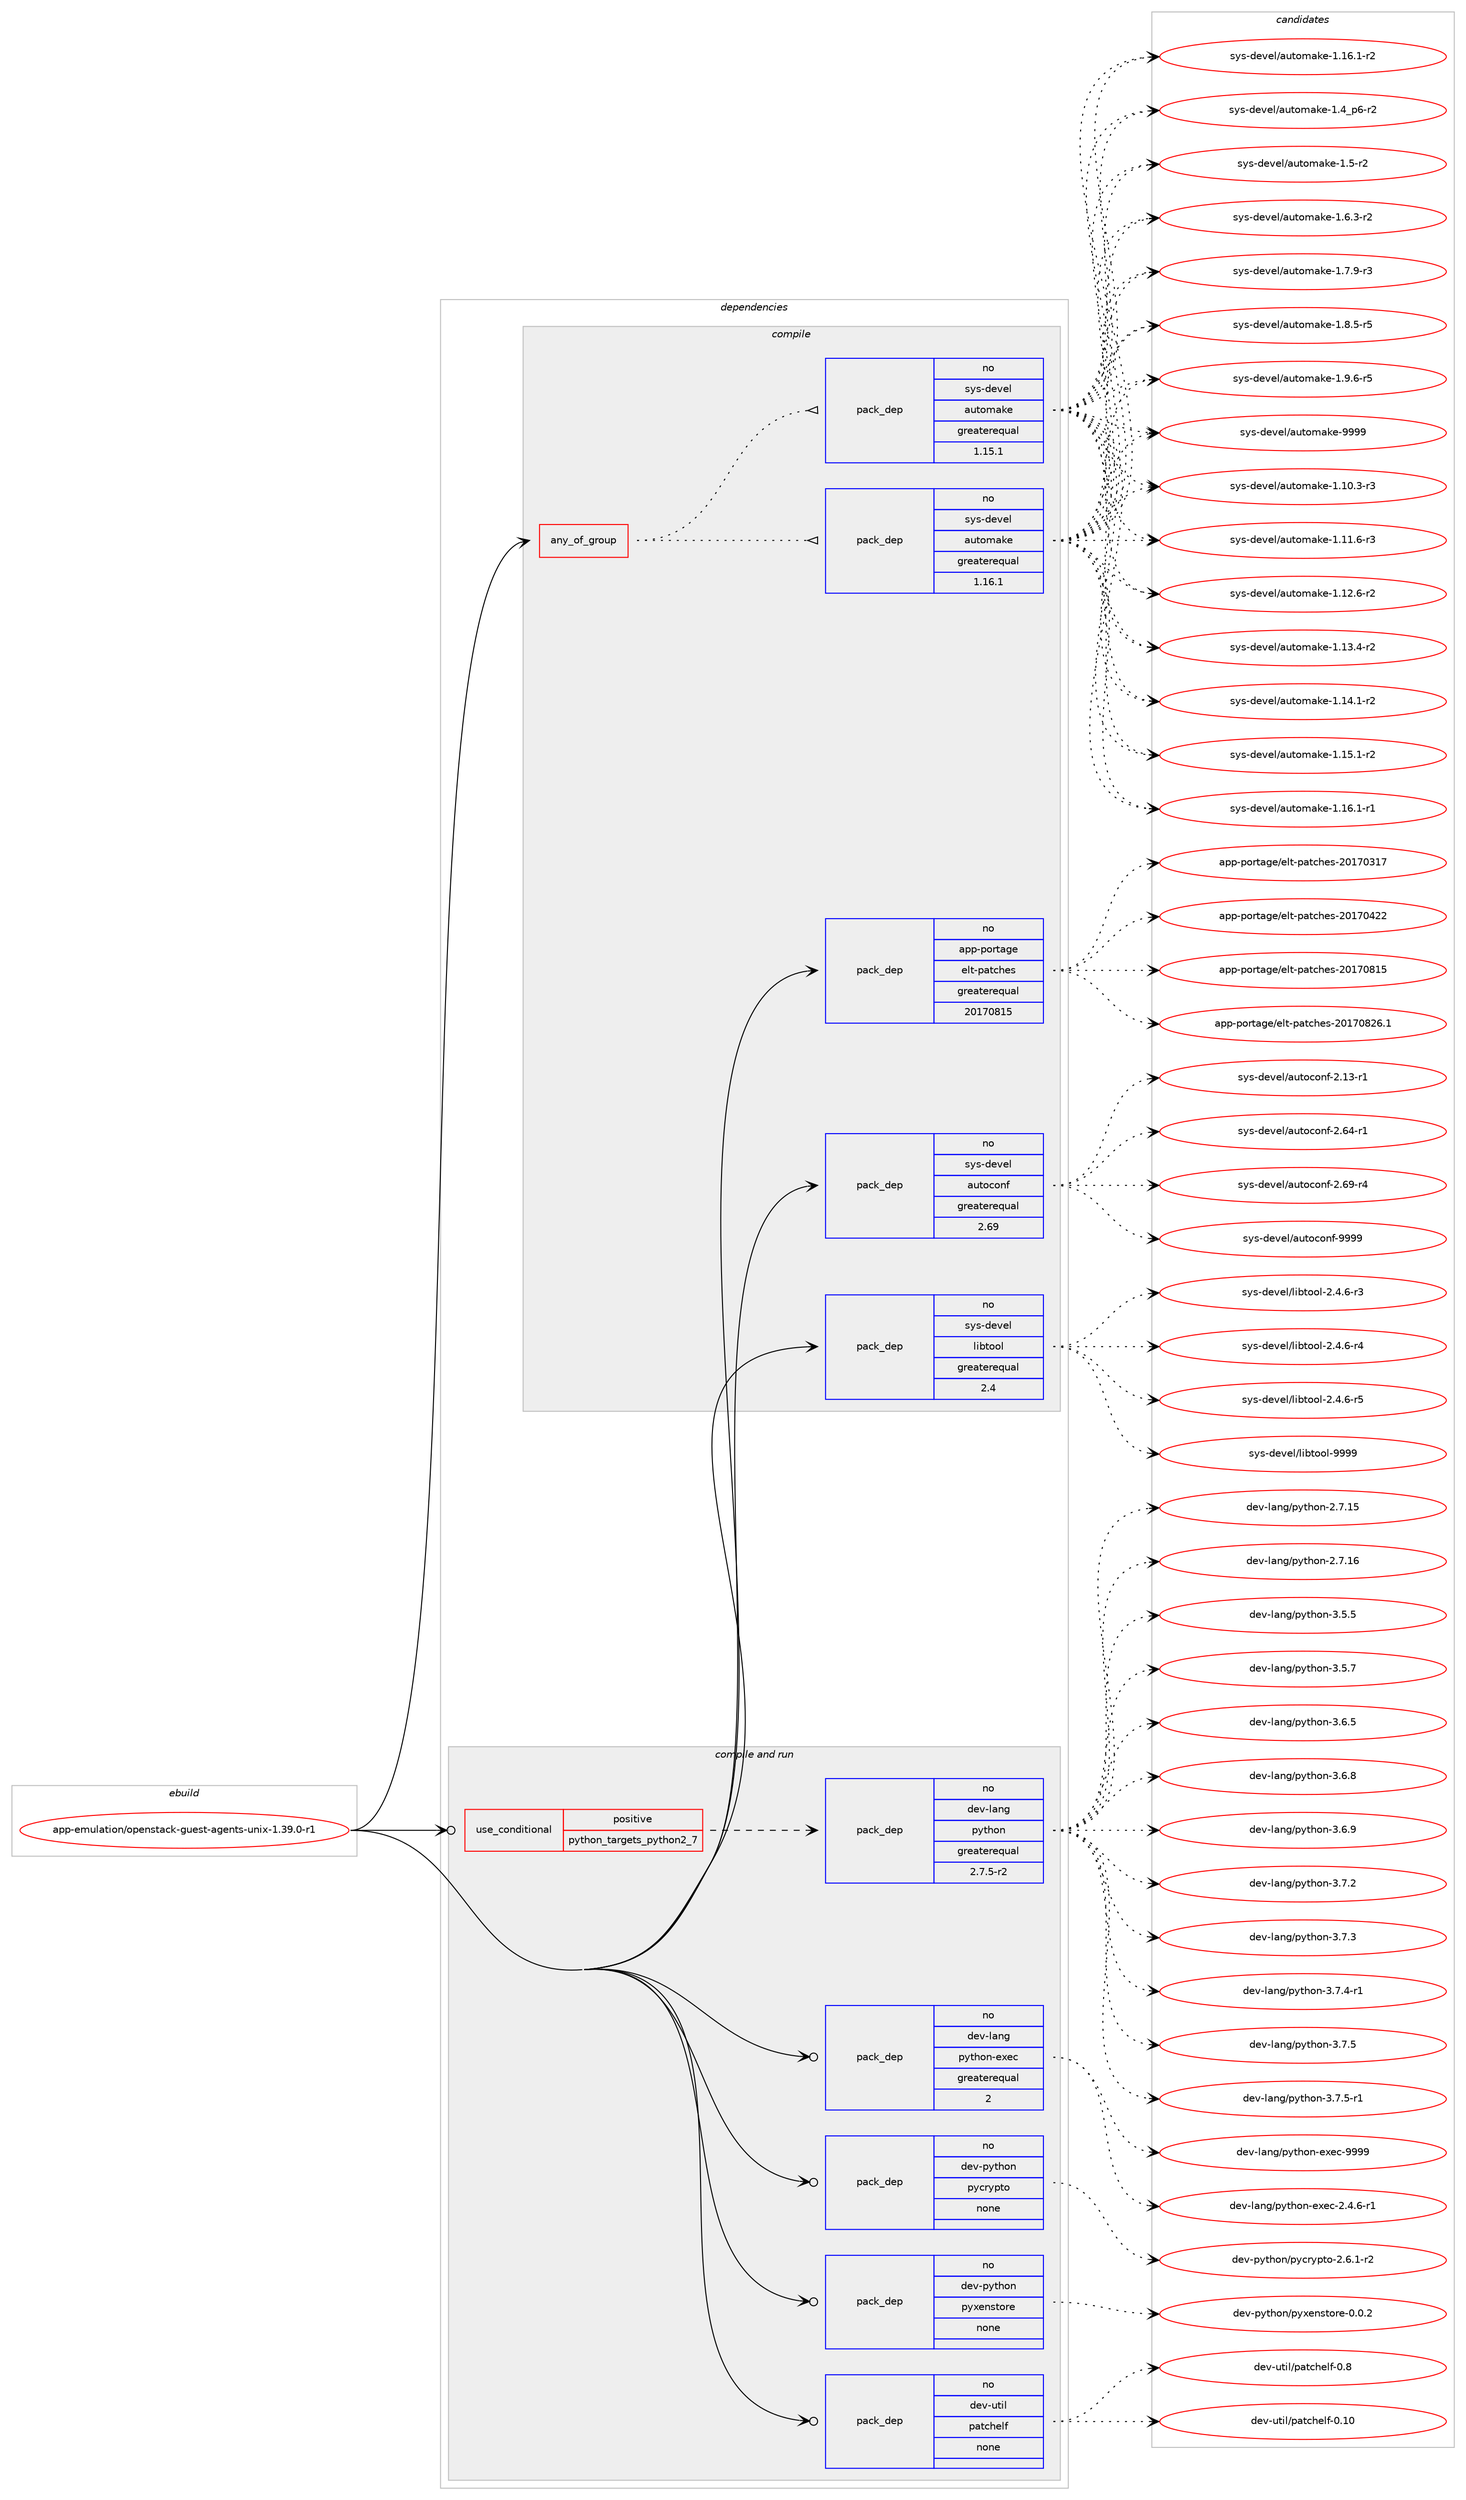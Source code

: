 digraph prolog {

# *************
# Graph options
# *************

newrank=true;
concentrate=true;
compound=true;
graph [rankdir=LR,fontname=Helvetica,fontsize=10,ranksep=1.5];#, ranksep=2.5, nodesep=0.2];
edge  [arrowhead=vee];
node  [fontname=Helvetica,fontsize=10];

# **********
# The ebuild
# **********

subgraph cluster_leftcol {
color=gray;
rank=same;
label=<<i>ebuild</i>>;
id [label="app-emulation/openstack-guest-agents-unix-1.39.0-r1", color=red, width=4, href="../app-emulation/openstack-guest-agents-unix-1.39.0-r1.svg"];
}

# ****************
# The dependencies
# ****************

subgraph cluster_midcol {
color=gray;
label=<<i>dependencies</i>>;
subgraph cluster_compile {
fillcolor="#eeeeee";
style=filled;
label=<<i>compile</i>>;
subgraph any8521 {
dependency487279 [label=<<TABLE BORDER="0" CELLBORDER="1" CELLSPACING="0" CELLPADDING="4"><TR><TD CELLPADDING="10">any_of_group</TD></TR></TABLE>>, shape=none, color=red];subgraph pack362495 {
dependency487280 [label=<<TABLE BORDER="0" CELLBORDER="1" CELLSPACING="0" CELLPADDING="4" WIDTH="220"><TR><TD ROWSPAN="6" CELLPADDING="30">pack_dep</TD></TR><TR><TD WIDTH="110">no</TD></TR><TR><TD>sys-devel</TD></TR><TR><TD>automake</TD></TR><TR><TD>greaterequal</TD></TR><TR><TD>1.16.1</TD></TR></TABLE>>, shape=none, color=blue];
}
dependency487279:e -> dependency487280:w [weight=20,style="dotted",arrowhead="oinv"];
subgraph pack362496 {
dependency487281 [label=<<TABLE BORDER="0" CELLBORDER="1" CELLSPACING="0" CELLPADDING="4" WIDTH="220"><TR><TD ROWSPAN="6" CELLPADDING="30">pack_dep</TD></TR><TR><TD WIDTH="110">no</TD></TR><TR><TD>sys-devel</TD></TR><TR><TD>automake</TD></TR><TR><TD>greaterequal</TD></TR><TR><TD>1.15.1</TD></TR></TABLE>>, shape=none, color=blue];
}
dependency487279:e -> dependency487281:w [weight=20,style="dotted",arrowhead="oinv"];
}
id:e -> dependency487279:w [weight=20,style="solid",arrowhead="vee"];
subgraph pack362497 {
dependency487282 [label=<<TABLE BORDER="0" CELLBORDER="1" CELLSPACING="0" CELLPADDING="4" WIDTH="220"><TR><TD ROWSPAN="6" CELLPADDING="30">pack_dep</TD></TR><TR><TD WIDTH="110">no</TD></TR><TR><TD>app-portage</TD></TR><TR><TD>elt-patches</TD></TR><TR><TD>greaterequal</TD></TR><TR><TD>20170815</TD></TR></TABLE>>, shape=none, color=blue];
}
id:e -> dependency487282:w [weight=20,style="solid",arrowhead="vee"];
subgraph pack362498 {
dependency487283 [label=<<TABLE BORDER="0" CELLBORDER="1" CELLSPACING="0" CELLPADDING="4" WIDTH="220"><TR><TD ROWSPAN="6" CELLPADDING="30">pack_dep</TD></TR><TR><TD WIDTH="110">no</TD></TR><TR><TD>sys-devel</TD></TR><TR><TD>autoconf</TD></TR><TR><TD>greaterequal</TD></TR><TR><TD>2.69</TD></TR></TABLE>>, shape=none, color=blue];
}
id:e -> dependency487283:w [weight=20,style="solid",arrowhead="vee"];
subgraph pack362499 {
dependency487284 [label=<<TABLE BORDER="0" CELLBORDER="1" CELLSPACING="0" CELLPADDING="4" WIDTH="220"><TR><TD ROWSPAN="6" CELLPADDING="30">pack_dep</TD></TR><TR><TD WIDTH="110">no</TD></TR><TR><TD>sys-devel</TD></TR><TR><TD>libtool</TD></TR><TR><TD>greaterequal</TD></TR><TR><TD>2.4</TD></TR></TABLE>>, shape=none, color=blue];
}
id:e -> dependency487284:w [weight=20,style="solid",arrowhead="vee"];
}
subgraph cluster_compileandrun {
fillcolor="#eeeeee";
style=filled;
label=<<i>compile and run</i>>;
subgraph cond115955 {
dependency487285 [label=<<TABLE BORDER="0" CELLBORDER="1" CELLSPACING="0" CELLPADDING="4"><TR><TD ROWSPAN="3" CELLPADDING="10">use_conditional</TD></TR><TR><TD>positive</TD></TR><TR><TD>python_targets_python2_7</TD></TR></TABLE>>, shape=none, color=red];
subgraph pack362500 {
dependency487286 [label=<<TABLE BORDER="0" CELLBORDER="1" CELLSPACING="0" CELLPADDING="4" WIDTH="220"><TR><TD ROWSPAN="6" CELLPADDING="30">pack_dep</TD></TR><TR><TD WIDTH="110">no</TD></TR><TR><TD>dev-lang</TD></TR><TR><TD>python</TD></TR><TR><TD>greaterequal</TD></TR><TR><TD>2.7.5-r2</TD></TR></TABLE>>, shape=none, color=blue];
}
dependency487285:e -> dependency487286:w [weight=20,style="dashed",arrowhead="vee"];
}
id:e -> dependency487285:w [weight=20,style="solid",arrowhead="odotvee"];
subgraph pack362501 {
dependency487287 [label=<<TABLE BORDER="0" CELLBORDER="1" CELLSPACING="0" CELLPADDING="4" WIDTH="220"><TR><TD ROWSPAN="6" CELLPADDING="30">pack_dep</TD></TR><TR><TD WIDTH="110">no</TD></TR><TR><TD>dev-lang</TD></TR><TR><TD>python-exec</TD></TR><TR><TD>greaterequal</TD></TR><TR><TD>2</TD></TR></TABLE>>, shape=none, color=blue];
}
id:e -> dependency487287:w [weight=20,style="solid",arrowhead="odotvee"];
subgraph pack362502 {
dependency487288 [label=<<TABLE BORDER="0" CELLBORDER="1" CELLSPACING="0" CELLPADDING="4" WIDTH="220"><TR><TD ROWSPAN="6" CELLPADDING="30">pack_dep</TD></TR><TR><TD WIDTH="110">no</TD></TR><TR><TD>dev-python</TD></TR><TR><TD>pycrypto</TD></TR><TR><TD>none</TD></TR><TR><TD></TD></TR></TABLE>>, shape=none, color=blue];
}
id:e -> dependency487288:w [weight=20,style="solid",arrowhead="odotvee"];
subgraph pack362503 {
dependency487289 [label=<<TABLE BORDER="0" CELLBORDER="1" CELLSPACING="0" CELLPADDING="4" WIDTH="220"><TR><TD ROWSPAN="6" CELLPADDING="30">pack_dep</TD></TR><TR><TD WIDTH="110">no</TD></TR><TR><TD>dev-python</TD></TR><TR><TD>pyxenstore</TD></TR><TR><TD>none</TD></TR><TR><TD></TD></TR></TABLE>>, shape=none, color=blue];
}
id:e -> dependency487289:w [weight=20,style="solid",arrowhead="odotvee"];
subgraph pack362504 {
dependency487290 [label=<<TABLE BORDER="0" CELLBORDER="1" CELLSPACING="0" CELLPADDING="4" WIDTH="220"><TR><TD ROWSPAN="6" CELLPADDING="30">pack_dep</TD></TR><TR><TD WIDTH="110">no</TD></TR><TR><TD>dev-util</TD></TR><TR><TD>patchelf</TD></TR><TR><TD>none</TD></TR><TR><TD></TD></TR></TABLE>>, shape=none, color=blue];
}
id:e -> dependency487290:w [weight=20,style="solid",arrowhead="odotvee"];
}
subgraph cluster_run {
fillcolor="#eeeeee";
style=filled;
label=<<i>run</i>>;
}
}

# **************
# The candidates
# **************

subgraph cluster_choices {
rank=same;
color=gray;
label=<<i>candidates</i>>;

subgraph choice362495 {
color=black;
nodesep=1;
choice11512111545100101118101108479711711611110997107101454946494846514511451 [label="sys-devel/automake-1.10.3-r3", color=red, width=4,href="../sys-devel/automake-1.10.3-r3.svg"];
choice11512111545100101118101108479711711611110997107101454946494946544511451 [label="sys-devel/automake-1.11.6-r3", color=red, width=4,href="../sys-devel/automake-1.11.6-r3.svg"];
choice11512111545100101118101108479711711611110997107101454946495046544511450 [label="sys-devel/automake-1.12.6-r2", color=red, width=4,href="../sys-devel/automake-1.12.6-r2.svg"];
choice11512111545100101118101108479711711611110997107101454946495146524511450 [label="sys-devel/automake-1.13.4-r2", color=red, width=4,href="../sys-devel/automake-1.13.4-r2.svg"];
choice11512111545100101118101108479711711611110997107101454946495246494511450 [label="sys-devel/automake-1.14.1-r2", color=red, width=4,href="../sys-devel/automake-1.14.1-r2.svg"];
choice11512111545100101118101108479711711611110997107101454946495346494511450 [label="sys-devel/automake-1.15.1-r2", color=red, width=4,href="../sys-devel/automake-1.15.1-r2.svg"];
choice11512111545100101118101108479711711611110997107101454946495446494511449 [label="sys-devel/automake-1.16.1-r1", color=red, width=4,href="../sys-devel/automake-1.16.1-r1.svg"];
choice11512111545100101118101108479711711611110997107101454946495446494511450 [label="sys-devel/automake-1.16.1-r2", color=red, width=4,href="../sys-devel/automake-1.16.1-r2.svg"];
choice115121115451001011181011084797117116111109971071014549465295112544511450 [label="sys-devel/automake-1.4_p6-r2", color=red, width=4,href="../sys-devel/automake-1.4_p6-r2.svg"];
choice11512111545100101118101108479711711611110997107101454946534511450 [label="sys-devel/automake-1.5-r2", color=red, width=4,href="../sys-devel/automake-1.5-r2.svg"];
choice115121115451001011181011084797117116111109971071014549465446514511450 [label="sys-devel/automake-1.6.3-r2", color=red, width=4,href="../sys-devel/automake-1.6.3-r2.svg"];
choice115121115451001011181011084797117116111109971071014549465546574511451 [label="sys-devel/automake-1.7.9-r3", color=red, width=4,href="../sys-devel/automake-1.7.9-r3.svg"];
choice115121115451001011181011084797117116111109971071014549465646534511453 [label="sys-devel/automake-1.8.5-r5", color=red, width=4,href="../sys-devel/automake-1.8.5-r5.svg"];
choice115121115451001011181011084797117116111109971071014549465746544511453 [label="sys-devel/automake-1.9.6-r5", color=red, width=4,href="../sys-devel/automake-1.9.6-r5.svg"];
choice115121115451001011181011084797117116111109971071014557575757 [label="sys-devel/automake-9999", color=red, width=4,href="../sys-devel/automake-9999.svg"];
dependency487280:e -> choice11512111545100101118101108479711711611110997107101454946494846514511451:w [style=dotted,weight="100"];
dependency487280:e -> choice11512111545100101118101108479711711611110997107101454946494946544511451:w [style=dotted,weight="100"];
dependency487280:e -> choice11512111545100101118101108479711711611110997107101454946495046544511450:w [style=dotted,weight="100"];
dependency487280:e -> choice11512111545100101118101108479711711611110997107101454946495146524511450:w [style=dotted,weight="100"];
dependency487280:e -> choice11512111545100101118101108479711711611110997107101454946495246494511450:w [style=dotted,weight="100"];
dependency487280:e -> choice11512111545100101118101108479711711611110997107101454946495346494511450:w [style=dotted,weight="100"];
dependency487280:e -> choice11512111545100101118101108479711711611110997107101454946495446494511449:w [style=dotted,weight="100"];
dependency487280:e -> choice11512111545100101118101108479711711611110997107101454946495446494511450:w [style=dotted,weight="100"];
dependency487280:e -> choice115121115451001011181011084797117116111109971071014549465295112544511450:w [style=dotted,weight="100"];
dependency487280:e -> choice11512111545100101118101108479711711611110997107101454946534511450:w [style=dotted,weight="100"];
dependency487280:e -> choice115121115451001011181011084797117116111109971071014549465446514511450:w [style=dotted,weight="100"];
dependency487280:e -> choice115121115451001011181011084797117116111109971071014549465546574511451:w [style=dotted,weight="100"];
dependency487280:e -> choice115121115451001011181011084797117116111109971071014549465646534511453:w [style=dotted,weight="100"];
dependency487280:e -> choice115121115451001011181011084797117116111109971071014549465746544511453:w [style=dotted,weight="100"];
dependency487280:e -> choice115121115451001011181011084797117116111109971071014557575757:w [style=dotted,weight="100"];
}
subgraph choice362496 {
color=black;
nodesep=1;
choice11512111545100101118101108479711711611110997107101454946494846514511451 [label="sys-devel/automake-1.10.3-r3", color=red, width=4,href="../sys-devel/automake-1.10.3-r3.svg"];
choice11512111545100101118101108479711711611110997107101454946494946544511451 [label="sys-devel/automake-1.11.6-r3", color=red, width=4,href="../sys-devel/automake-1.11.6-r3.svg"];
choice11512111545100101118101108479711711611110997107101454946495046544511450 [label="sys-devel/automake-1.12.6-r2", color=red, width=4,href="../sys-devel/automake-1.12.6-r2.svg"];
choice11512111545100101118101108479711711611110997107101454946495146524511450 [label="sys-devel/automake-1.13.4-r2", color=red, width=4,href="../sys-devel/automake-1.13.4-r2.svg"];
choice11512111545100101118101108479711711611110997107101454946495246494511450 [label="sys-devel/automake-1.14.1-r2", color=red, width=4,href="../sys-devel/automake-1.14.1-r2.svg"];
choice11512111545100101118101108479711711611110997107101454946495346494511450 [label="sys-devel/automake-1.15.1-r2", color=red, width=4,href="../sys-devel/automake-1.15.1-r2.svg"];
choice11512111545100101118101108479711711611110997107101454946495446494511449 [label="sys-devel/automake-1.16.1-r1", color=red, width=4,href="../sys-devel/automake-1.16.1-r1.svg"];
choice11512111545100101118101108479711711611110997107101454946495446494511450 [label="sys-devel/automake-1.16.1-r2", color=red, width=4,href="../sys-devel/automake-1.16.1-r2.svg"];
choice115121115451001011181011084797117116111109971071014549465295112544511450 [label="sys-devel/automake-1.4_p6-r2", color=red, width=4,href="../sys-devel/automake-1.4_p6-r2.svg"];
choice11512111545100101118101108479711711611110997107101454946534511450 [label="sys-devel/automake-1.5-r2", color=red, width=4,href="../sys-devel/automake-1.5-r2.svg"];
choice115121115451001011181011084797117116111109971071014549465446514511450 [label="sys-devel/automake-1.6.3-r2", color=red, width=4,href="../sys-devel/automake-1.6.3-r2.svg"];
choice115121115451001011181011084797117116111109971071014549465546574511451 [label="sys-devel/automake-1.7.9-r3", color=red, width=4,href="../sys-devel/automake-1.7.9-r3.svg"];
choice115121115451001011181011084797117116111109971071014549465646534511453 [label="sys-devel/automake-1.8.5-r5", color=red, width=4,href="../sys-devel/automake-1.8.5-r5.svg"];
choice115121115451001011181011084797117116111109971071014549465746544511453 [label="sys-devel/automake-1.9.6-r5", color=red, width=4,href="../sys-devel/automake-1.9.6-r5.svg"];
choice115121115451001011181011084797117116111109971071014557575757 [label="sys-devel/automake-9999", color=red, width=4,href="../sys-devel/automake-9999.svg"];
dependency487281:e -> choice11512111545100101118101108479711711611110997107101454946494846514511451:w [style=dotted,weight="100"];
dependency487281:e -> choice11512111545100101118101108479711711611110997107101454946494946544511451:w [style=dotted,weight="100"];
dependency487281:e -> choice11512111545100101118101108479711711611110997107101454946495046544511450:w [style=dotted,weight="100"];
dependency487281:e -> choice11512111545100101118101108479711711611110997107101454946495146524511450:w [style=dotted,weight="100"];
dependency487281:e -> choice11512111545100101118101108479711711611110997107101454946495246494511450:w [style=dotted,weight="100"];
dependency487281:e -> choice11512111545100101118101108479711711611110997107101454946495346494511450:w [style=dotted,weight="100"];
dependency487281:e -> choice11512111545100101118101108479711711611110997107101454946495446494511449:w [style=dotted,weight="100"];
dependency487281:e -> choice11512111545100101118101108479711711611110997107101454946495446494511450:w [style=dotted,weight="100"];
dependency487281:e -> choice115121115451001011181011084797117116111109971071014549465295112544511450:w [style=dotted,weight="100"];
dependency487281:e -> choice11512111545100101118101108479711711611110997107101454946534511450:w [style=dotted,weight="100"];
dependency487281:e -> choice115121115451001011181011084797117116111109971071014549465446514511450:w [style=dotted,weight="100"];
dependency487281:e -> choice115121115451001011181011084797117116111109971071014549465546574511451:w [style=dotted,weight="100"];
dependency487281:e -> choice115121115451001011181011084797117116111109971071014549465646534511453:w [style=dotted,weight="100"];
dependency487281:e -> choice115121115451001011181011084797117116111109971071014549465746544511453:w [style=dotted,weight="100"];
dependency487281:e -> choice115121115451001011181011084797117116111109971071014557575757:w [style=dotted,weight="100"];
}
subgraph choice362497 {
color=black;
nodesep=1;
choice97112112451121111141169710310147101108116451129711699104101115455048495548514955 [label="app-portage/elt-patches-20170317", color=red, width=4,href="../app-portage/elt-patches-20170317.svg"];
choice97112112451121111141169710310147101108116451129711699104101115455048495548525050 [label="app-portage/elt-patches-20170422", color=red, width=4,href="../app-portage/elt-patches-20170422.svg"];
choice97112112451121111141169710310147101108116451129711699104101115455048495548564953 [label="app-portage/elt-patches-20170815", color=red, width=4,href="../app-portage/elt-patches-20170815.svg"];
choice971121124511211111411697103101471011081164511297116991041011154550484955485650544649 [label="app-portage/elt-patches-20170826.1", color=red, width=4,href="../app-portage/elt-patches-20170826.1.svg"];
dependency487282:e -> choice97112112451121111141169710310147101108116451129711699104101115455048495548514955:w [style=dotted,weight="100"];
dependency487282:e -> choice97112112451121111141169710310147101108116451129711699104101115455048495548525050:w [style=dotted,weight="100"];
dependency487282:e -> choice97112112451121111141169710310147101108116451129711699104101115455048495548564953:w [style=dotted,weight="100"];
dependency487282:e -> choice971121124511211111411697103101471011081164511297116991041011154550484955485650544649:w [style=dotted,weight="100"];
}
subgraph choice362498 {
color=black;
nodesep=1;
choice1151211154510010111810110847971171161119911111010245504649514511449 [label="sys-devel/autoconf-2.13-r1", color=red, width=4,href="../sys-devel/autoconf-2.13-r1.svg"];
choice1151211154510010111810110847971171161119911111010245504654524511449 [label="sys-devel/autoconf-2.64-r1", color=red, width=4,href="../sys-devel/autoconf-2.64-r1.svg"];
choice1151211154510010111810110847971171161119911111010245504654574511452 [label="sys-devel/autoconf-2.69-r4", color=red, width=4,href="../sys-devel/autoconf-2.69-r4.svg"];
choice115121115451001011181011084797117116111991111101024557575757 [label="sys-devel/autoconf-9999", color=red, width=4,href="../sys-devel/autoconf-9999.svg"];
dependency487283:e -> choice1151211154510010111810110847971171161119911111010245504649514511449:w [style=dotted,weight="100"];
dependency487283:e -> choice1151211154510010111810110847971171161119911111010245504654524511449:w [style=dotted,weight="100"];
dependency487283:e -> choice1151211154510010111810110847971171161119911111010245504654574511452:w [style=dotted,weight="100"];
dependency487283:e -> choice115121115451001011181011084797117116111991111101024557575757:w [style=dotted,weight="100"];
}
subgraph choice362499 {
color=black;
nodesep=1;
choice1151211154510010111810110847108105981161111111084550465246544511451 [label="sys-devel/libtool-2.4.6-r3", color=red, width=4,href="../sys-devel/libtool-2.4.6-r3.svg"];
choice1151211154510010111810110847108105981161111111084550465246544511452 [label="sys-devel/libtool-2.4.6-r4", color=red, width=4,href="../sys-devel/libtool-2.4.6-r4.svg"];
choice1151211154510010111810110847108105981161111111084550465246544511453 [label="sys-devel/libtool-2.4.6-r5", color=red, width=4,href="../sys-devel/libtool-2.4.6-r5.svg"];
choice1151211154510010111810110847108105981161111111084557575757 [label="sys-devel/libtool-9999", color=red, width=4,href="../sys-devel/libtool-9999.svg"];
dependency487284:e -> choice1151211154510010111810110847108105981161111111084550465246544511451:w [style=dotted,weight="100"];
dependency487284:e -> choice1151211154510010111810110847108105981161111111084550465246544511452:w [style=dotted,weight="100"];
dependency487284:e -> choice1151211154510010111810110847108105981161111111084550465246544511453:w [style=dotted,weight="100"];
dependency487284:e -> choice1151211154510010111810110847108105981161111111084557575757:w [style=dotted,weight="100"];
}
subgraph choice362500 {
color=black;
nodesep=1;
choice10010111845108971101034711212111610411111045504655464953 [label="dev-lang/python-2.7.15", color=red, width=4,href="../dev-lang/python-2.7.15.svg"];
choice10010111845108971101034711212111610411111045504655464954 [label="dev-lang/python-2.7.16", color=red, width=4,href="../dev-lang/python-2.7.16.svg"];
choice100101118451089711010347112121116104111110455146534653 [label="dev-lang/python-3.5.5", color=red, width=4,href="../dev-lang/python-3.5.5.svg"];
choice100101118451089711010347112121116104111110455146534655 [label="dev-lang/python-3.5.7", color=red, width=4,href="../dev-lang/python-3.5.7.svg"];
choice100101118451089711010347112121116104111110455146544653 [label="dev-lang/python-3.6.5", color=red, width=4,href="../dev-lang/python-3.6.5.svg"];
choice100101118451089711010347112121116104111110455146544656 [label="dev-lang/python-3.6.8", color=red, width=4,href="../dev-lang/python-3.6.8.svg"];
choice100101118451089711010347112121116104111110455146544657 [label="dev-lang/python-3.6.9", color=red, width=4,href="../dev-lang/python-3.6.9.svg"];
choice100101118451089711010347112121116104111110455146554650 [label="dev-lang/python-3.7.2", color=red, width=4,href="../dev-lang/python-3.7.2.svg"];
choice100101118451089711010347112121116104111110455146554651 [label="dev-lang/python-3.7.3", color=red, width=4,href="../dev-lang/python-3.7.3.svg"];
choice1001011184510897110103471121211161041111104551465546524511449 [label="dev-lang/python-3.7.4-r1", color=red, width=4,href="../dev-lang/python-3.7.4-r1.svg"];
choice100101118451089711010347112121116104111110455146554653 [label="dev-lang/python-3.7.5", color=red, width=4,href="../dev-lang/python-3.7.5.svg"];
choice1001011184510897110103471121211161041111104551465546534511449 [label="dev-lang/python-3.7.5-r1", color=red, width=4,href="../dev-lang/python-3.7.5-r1.svg"];
dependency487286:e -> choice10010111845108971101034711212111610411111045504655464953:w [style=dotted,weight="100"];
dependency487286:e -> choice10010111845108971101034711212111610411111045504655464954:w [style=dotted,weight="100"];
dependency487286:e -> choice100101118451089711010347112121116104111110455146534653:w [style=dotted,weight="100"];
dependency487286:e -> choice100101118451089711010347112121116104111110455146534655:w [style=dotted,weight="100"];
dependency487286:e -> choice100101118451089711010347112121116104111110455146544653:w [style=dotted,weight="100"];
dependency487286:e -> choice100101118451089711010347112121116104111110455146544656:w [style=dotted,weight="100"];
dependency487286:e -> choice100101118451089711010347112121116104111110455146544657:w [style=dotted,weight="100"];
dependency487286:e -> choice100101118451089711010347112121116104111110455146554650:w [style=dotted,weight="100"];
dependency487286:e -> choice100101118451089711010347112121116104111110455146554651:w [style=dotted,weight="100"];
dependency487286:e -> choice1001011184510897110103471121211161041111104551465546524511449:w [style=dotted,weight="100"];
dependency487286:e -> choice100101118451089711010347112121116104111110455146554653:w [style=dotted,weight="100"];
dependency487286:e -> choice1001011184510897110103471121211161041111104551465546534511449:w [style=dotted,weight="100"];
}
subgraph choice362501 {
color=black;
nodesep=1;
choice10010111845108971101034711212111610411111045101120101994550465246544511449 [label="dev-lang/python-exec-2.4.6-r1", color=red, width=4,href="../dev-lang/python-exec-2.4.6-r1.svg"];
choice10010111845108971101034711212111610411111045101120101994557575757 [label="dev-lang/python-exec-9999", color=red, width=4,href="../dev-lang/python-exec-9999.svg"];
dependency487287:e -> choice10010111845108971101034711212111610411111045101120101994550465246544511449:w [style=dotted,weight="100"];
dependency487287:e -> choice10010111845108971101034711212111610411111045101120101994557575757:w [style=dotted,weight="100"];
}
subgraph choice362502 {
color=black;
nodesep=1;
choice1001011184511212111610411111047112121991141211121161114550465446494511450 [label="dev-python/pycrypto-2.6.1-r2", color=red, width=4,href="../dev-python/pycrypto-2.6.1-r2.svg"];
dependency487288:e -> choice1001011184511212111610411111047112121991141211121161114550465446494511450:w [style=dotted,weight="100"];
}
subgraph choice362503 {
color=black;
nodesep=1;
choice1001011184511212111610411111047112121120101110115116111114101454846484650 [label="dev-python/pyxenstore-0.0.2", color=red, width=4,href="../dev-python/pyxenstore-0.0.2.svg"];
dependency487289:e -> choice1001011184511212111610411111047112121120101110115116111114101454846484650:w [style=dotted,weight="100"];
}
subgraph choice362504 {
color=black;
nodesep=1;
choice100101118451171161051084711297116991041011081024548464948 [label="dev-util/patchelf-0.10", color=red, width=4,href="../dev-util/patchelf-0.10.svg"];
choice1001011184511711610510847112971169910410110810245484656 [label="dev-util/patchelf-0.8", color=red, width=4,href="../dev-util/patchelf-0.8.svg"];
dependency487290:e -> choice100101118451171161051084711297116991041011081024548464948:w [style=dotted,weight="100"];
dependency487290:e -> choice1001011184511711610510847112971169910410110810245484656:w [style=dotted,weight="100"];
}
}

}

